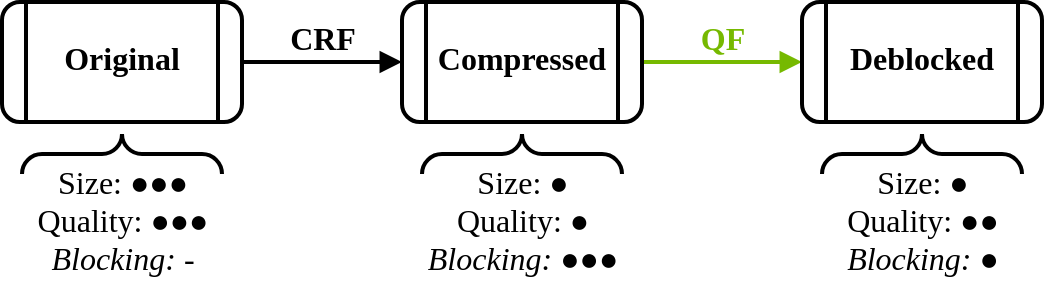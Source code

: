 <mxfile version="20.8.10" type="device"><diagram name="Page-1" id="in7rixwjz3QVjXKDwKUJ"><mxGraphModel dx="1242" dy="793" grid="1" gridSize="10" guides="1" tooltips="1" connect="1" arrows="1" fold="1" page="1" pageScale="1" pageWidth="850" pageHeight="1100" math="0" shadow="0"><root><mxCell id="0"/><mxCell id="1" parent="0"/><mxCell id="FUT3PMekrnndI4LvUuuh-3" value="CRF" style="edgeStyle=orthogonalEdgeStyle;rounded=0;orthogonalLoop=1;jettySize=auto;html=1;fontFamily=NewComputerModernSans10;fontSize=16;endArrow=block;endFill=1;strokeWidth=2;verticalAlign=bottom;labelBackgroundColor=none;fontStyle=1" parent="1" source="FUT3PMekrnndI4LvUuuh-1" target="FUT3PMekrnndI4LvUuuh-2" edge="1"><mxGeometry relative="1" as="geometry"/></mxCell><mxCell id="FUT3PMekrnndI4LvUuuh-1" value="Original" style="shape=process;backgroundOutline=1;fillColor=none;fontFamily=NewComputerModernSans10;strokeWidth=2;spacing=0;spacingTop=-4;whiteSpace=wrap;html=1;fontSize=16;rounded=1;fontStyle=1" parent="1" vertex="1"><mxGeometry x="165" y="464" width="120" height="60" as="geometry"/></mxCell><mxCell id="FUT3PMekrnndI4LvUuuh-5" value="QF" style="edgeStyle=orthogonalEdgeStyle;rounded=0;orthogonalLoop=1;jettySize=auto;html=1;strokeWidth=2;fontFamily=NewComputerModernSans10;fontSize=16;endArrow=block;endFill=1;verticalAlign=bottom;labelBackgroundColor=none;fontColor=#76b900;strokeColor=#76B900;fontStyle=1" parent="1" source="FUT3PMekrnndI4LvUuuh-2" target="FUT3PMekrnndI4LvUuuh-4" edge="1"><mxGeometry relative="1" as="geometry"/></mxCell><mxCell id="FUT3PMekrnndI4LvUuuh-2" value="Compressed" style="shape=process;backgroundOutline=1;fillColor=none;fontFamily=NewComputerModernSans10;strokeWidth=2;spacing=0;spacingTop=-4;whiteSpace=wrap;html=1;fontSize=16;rounded=1;glass=0;fontStyle=1" parent="1" vertex="1"><mxGeometry x="365" y="464" width="120" height="60" as="geometry"/></mxCell><mxCell id="FUT3PMekrnndI4LvUuuh-4" value="Deblocked" style="shape=process;backgroundOutline=1;fillColor=none;fontFamily=NewComputerModernSans10;strokeWidth=2;spacing=0;spacingTop=-4;whiteSpace=wrap;html=1;fontSize=16;rounded=1;glass=0;fontStyle=1" parent="1" vertex="1"><mxGeometry x="565" y="464" width="120" height="60" as="geometry"/></mxCell><mxCell id="FUT3PMekrnndI4LvUuuh-21" value="Size: ●●●&lt;br&gt;Quality:&amp;nbsp;●●●&lt;br&gt;&lt;font data-font-src=&quot;http://mirrors.ctan.org/fonts/newcomputermodern/otf/NewCMSans08-BookOblique.otf&quot;&gt;&lt;i&gt;Blocking:&lt;/i&gt; -&lt;/font&gt;" style="verticalLabelPosition=bottom;shadow=0;dashed=0;align=center;verticalAlign=top;strokeWidth=2;shape=mxgraph.mockup.markup.curlyBrace;strokeColor=default;rounded=1;glass=0;fontFamily=NewComputerModernSans10;fontSize=16;fillColor=none;labelBackgroundColor=none;spacing=-10;html=1;" parent="1" vertex="1"><mxGeometry x="175" y="530" width="100" height="20" as="geometry"/></mxCell><mxCell id="FUT3PMekrnndI4LvUuuh-22" value="Size: ●&lt;br&gt;Quality:&amp;nbsp;●&lt;br&gt;&lt;font data-font-src=&quot;http://mirrors.ctan.org/fonts/newcomputermodern/otf/NewCMSans08-BookOblique.otf&quot;&gt;&lt;i&gt;Blocking:&lt;/i&gt; ●●●&lt;/font&gt;" style="verticalLabelPosition=bottom;shadow=0;dashed=0;align=center;verticalAlign=top;strokeWidth=2;shape=mxgraph.mockup.markup.curlyBrace;strokeColor=default;rounded=1;glass=0;fontFamily=NewComputerModernSans10;fontSize=16;fillColor=none;labelBackgroundColor=none;spacing=-10;html=1;" parent="1" vertex="1"><mxGeometry x="375" y="530" width="100" height="20" as="geometry"/></mxCell><mxCell id="FUT3PMekrnndI4LvUuuh-23" value="Size: ●&lt;br&gt;Quality:&amp;nbsp;●●&lt;br&gt;&lt;font data-font-src=&quot;http://mirrors.ctan.org/fonts/newcomputermodern/otf/NewCMSans08-BookOblique.otf&quot;&gt;&lt;i&gt;Blocking:&lt;/i&gt; ●&lt;/font&gt;" style="verticalLabelPosition=bottom;shadow=0;dashed=0;align=center;verticalAlign=top;strokeWidth=2;shape=mxgraph.mockup.markup.curlyBrace;strokeColor=default;rounded=1;glass=0;fontFamily=NewComputerModernSans10;fontSize=16;fillColor=none;labelBackgroundColor=none;spacing=-10;html=1;" parent="1" vertex="1"><mxGeometry x="575" y="530" width="100" height="20" as="geometry"/></mxCell></root></mxGraphModel></diagram></mxfile>